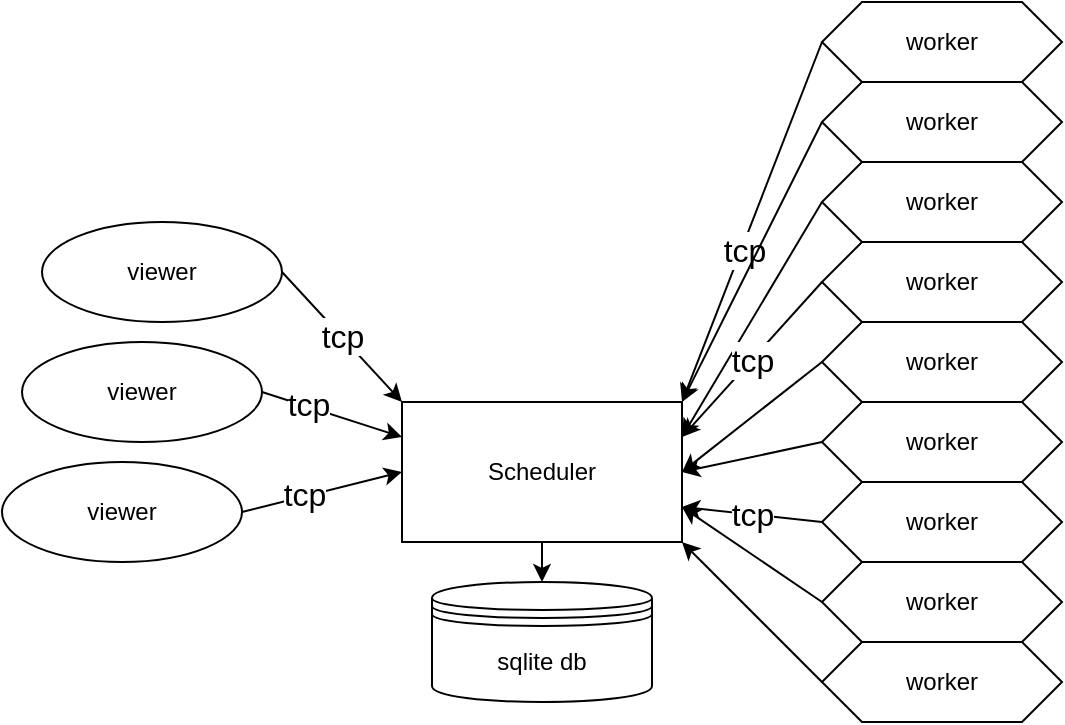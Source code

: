 <mxfile version="20.3.0" type="device"><diagram id="EYwc6ULH7cvL8ZZeWlbY" name="Page-1"><mxGraphModel dx="1102" dy="879" grid="1" gridSize="10" guides="1" tooltips="1" connect="1" arrows="1" fold="1" page="1" pageScale="1" pageWidth="850" pageHeight="1100" math="0" shadow="0"><root><mxCell id="0"/><mxCell id="1" parent="0"/><mxCell id="0AnHBcRKpEtnE1q7teVV-1" value="Scheduler" style="rounded=0;whiteSpace=wrap;html=1;" parent="1" vertex="1"><mxGeometry x="330" y="310" width="140" height="70" as="geometry"/></mxCell><mxCell id="0AnHBcRKpEtnE1q7teVV-2" value="sqlite db" style="shape=datastore;whiteSpace=wrap;html=1;" parent="1" vertex="1"><mxGeometry x="345" y="400" width="110" height="60" as="geometry"/></mxCell><mxCell id="0AnHBcRKpEtnE1q7teVV-3" value="" style="endArrow=classic;html=1;rounded=0;exitX=0.5;exitY=1;exitDx=0;exitDy=0;entryX=0.5;entryY=0;entryDx=0;entryDy=0;" parent="1" source="0AnHBcRKpEtnE1q7teVV-1" target="0AnHBcRKpEtnE1q7teVV-2" edge="1"><mxGeometry width="50" height="50" relative="1" as="geometry"><mxPoint x="400" y="470" as="sourcePoint"/><mxPoint x="450" y="420" as="targetPoint"/></mxGeometry></mxCell><mxCell id="0AnHBcRKpEtnE1q7teVV-4" value="viewer" style="ellipse;whiteSpace=wrap;html=1;" parent="1" vertex="1"><mxGeometry x="150" y="220" width="120" height="50" as="geometry"/></mxCell><mxCell id="0AnHBcRKpEtnE1q7teVV-5" value="&lt;font style=&quot;font-size: 16px;&quot;&gt;tcp&lt;/font&gt;" style="endArrow=classic;html=1;rounded=0;exitX=1;exitY=0.5;exitDx=0;exitDy=0;entryX=0;entryY=0;entryDx=0;entryDy=0;" parent="1" source="0AnHBcRKpEtnE1q7teVV-4" target="0AnHBcRKpEtnE1q7teVV-1" edge="1"><mxGeometry width="50" height="50" relative="1" as="geometry"><mxPoint x="400" y="470" as="sourcePoint"/><mxPoint x="450" y="420" as="targetPoint"/></mxGeometry></mxCell><mxCell id="0AnHBcRKpEtnE1q7teVV-6" value="viewer" style="ellipse;whiteSpace=wrap;html=1;" parent="1" vertex="1"><mxGeometry x="140" y="280" width="120" height="50" as="geometry"/></mxCell><mxCell id="0AnHBcRKpEtnE1q7teVV-7" value="" style="endArrow=classic;html=1;rounded=0;exitX=1;exitY=0.5;exitDx=0;exitDy=0;entryX=0;entryY=0.25;entryDx=0;entryDy=0;" parent="1" source="0AnHBcRKpEtnE1q7teVV-6" target="0AnHBcRKpEtnE1q7teVV-1" edge="1"><mxGeometry width="50" height="50" relative="1" as="geometry"><mxPoint x="400" y="530" as="sourcePoint"/><mxPoint x="330" y="370" as="targetPoint"/></mxGeometry></mxCell><mxCell id="hem8PacIfF6hFqUFUPu--2" value="tcp" style="edgeLabel;html=1;align=center;verticalAlign=middle;resizable=0;points=[];fontSize=16;" vertex="1" connectable="0" parent="0AnHBcRKpEtnE1q7teVV-7"><mxGeometry x="-0.354" y="1" relative="1" as="geometry"><mxPoint as="offset"/></mxGeometry></mxCell><mxCell id="0AnHBcRKpEtnE1q7teVV-8" value="viewer" style="ellipse;whiteSpace=wrap;html=1;" parent="1" vertex="1"><mxGeometry x="130" y="340" width="120" height="50" as="geometry"/></mxCell><mxCell id="0AnHBcRKpEtnE1q7teVV-9" value="" style="endArrow=classic;html=1;rounded=0;exitX=1;exitY=0.5;exitDx=0;exitDy=0;entryX=0;entryY=0.5;entryDx=0;entryDy=0;" parent="1" source="0AnHBcRKpEtnE1q7teVV-8" target="0AnHBcRKpEtnE1q7teVV-1" edge="1"><mxGeometry width="50" height="50" relative="1" as="geometry"><mxPoint x="400" y="590" as="sourcePoint"/><mxPoint x="330" y="430" as="targetPoint"/></mxGeometry></mxCell><mxCell id="hem8PacIfF6hFqUFUPu--3" value="tcp" style="edgeLabel;html=1;align=center;verticalAlign=middle;resizable=0;points=[];fontSize=16;" vertex="1" connectable="0" parent="0AnHBcRKpEtnE1q7teVV-9"><mxGeometry x="-0.241" y="1" relative="1" as="geometry"><mxPoint y="-1" as="offset"/></mxGeometry></mxCell><mxCell id="0AnHBcRKpEtnE1q7teVV-10" value="worker" style="shape=hexagon;perimeter=hexagonPerimeter2;whiteSpace=wrap;html=1;fixedSize=1;" parent="1" vertex="1"><mxGeometry x="540" y="110" width="120" height="40" as="geometry"/></mxCell><mxCell id="0AnHBcRKpEtnE1q7teVV-11" value="" style="endArrow=classic;html=1;rounded=0;exitX=0;exitY=0.5;exitDx=0;exitDy=0;entryX=1;entryY=0;entryDx=0;entryDy=0;" parent="1" source="0AnHBcRKpEtnE1q7teVV-10" target="0AnHBcRKpEtnE1q7teVV-1" edge="1"><mxGeometry width="50" height="50" relative="1" as="geometry"><mxPoint x="510" y="490" as="sourcePoint"/><mxPoint x="560" y="440" as="targetPoint"/></mxGeometry></mxCell><mxCell id="hem8PacIfF6hFqUFUPu--4" value="tcp" style="edgeLabel;html=1;align=center;verticalAlign=middle;resizable=0;points=[];fontSize=16;" vertex="1" connectable="0" parent="0AnHBcRKpEtnE1q7teVV-11"><mxGeometry x="0.15" y="1" relative="1" as="geometry"><mxPoint as="offset"/></mxGeometry></mxCell><mxCell id="0AnHBcRKpEtnE1q7teVV-13" value="worker" style="shape=hexagon;perimeter=hexagonPerimeter2;whiteSpace=wrap;html=1;fixedSize=1;" parent="1" vertex="1"><mxGeometry x="540" y="150" width="120" height="40" as="geometry"/></mxCell><mxCell id="0AnHBcRKpEtnE1q7teVV-14" value="" style="endArrow=classic;html=1;rounded=0;exitX=0;exitY=0.5;exitDx=0;exitDy=0;entryX=1;entryY=0;entryDx=0;entryDy=0;" parent="1" source="0AnHBcRKpEtnE1q7teVV-13" target="0AnHBcRKpEtnE1q7teVV-1" edge="1"><mxGeometry width="50" height="50" relative="1" as="geometry"><mxPoint x="510" y="530" as="sourcePoint"/><mxPoint x="470" y="350" as="targetPoint"/></mxGeometry></mxCell><mxCell id="0AnHBcRKpEtnE1q7teVV-15" value="worker" style="shape=hexagon;perimeter=hexagonPerimeter2;whiteSpace=wrap;html=1;fixedSize=1;" parent="1" vertex="1"><mxGeometry x="540" y="190" width="120" height="40" as="geometry"/></mxCell><mxCell id="0AnHBcRKpEtnE1q7teVV-16" value="" style="endArrow=classic;html=1;rounded=0;exitX=0;exitY=0.5;exitDx=0;exitDy=0;entryX=1;entryY=0.25;entryDx=0;entryDy=0;" parent="1" source="0AnHBcRKpEtnE1q7teVV-15" target="0AnHBcRKpEtnE1q7teVV-1" edge="1"><mxGeometry width="50" height="50" relative="1" as="geometry"><mxPoint x="510" y="570" as="sourcePoint"/><mxPoint x="470" y="390" as="targetPoint"/></mxGeometry></mxCell><mxCell id="0AnHBcRKpEtnE1q7teVV-17" value="worker" style="shape=hexagon;perimeter=hexagonPerimeter2;whiteSpace=wrap;html=1;fixedSize=1;" parent="1" vertex="1"><mxGeometry x="540" y="230" width="120" height="40" as="geometry"/></mxCell><mxCell id="0AnHBcRKpEtnE1q7teVV-18" value="&lt;font style=&quot;font-size: 16px;&quot;&gt;tcp&lt;/font&gt;" style="endArrow=classic;html=1;rounded=0;exitX=0;exitY=0.5;exitDx=0;exitDy=0;entryX=1;entryY=0.25;entryDx=0;entryDy=0;" parent="1" source="0AnHBcRKpEtnE1q7teVV-17" target="0AnHBcRKpEtnE1q7teVV-1" edge="1"><mxGeometry width="50" height="50" relative="1" as="geometry"><mxPoint x="510" y="610" as="sourcePoint"/><mxPoint x="470" y="430" as="targetPoint"/></mxGeometry></mxCell><mxCell id="0AnHBcRKpEtnE1q7teVV-19" value="worker" style="shape=hexagon;perimeter=hexagonPerimeter2;whiteSpace=wrap;html=1;fixedSize=1;" parent="1" vertex="1"><mxGeometry x="540" y="270" width="120" height="40" as="geometry"/></mxCell><mxCell id="0AnHBcRKpEtnE1q7teVV-20" value="" style="endArrow=classic;html=1;rounded=0;exitX=0;exitY=0.5;exitDx=0;exitDy=0;entryX=1;entryY=0.5;entryDx=0;entryDy=0;" parent="1" source="0AnHBcRKpEtnE1q7teVV-19" target="0AnHBcRKpEtnE1q7teVV-1" edge="1"><mxGeometry width="50" height="50" relative="1" as="geometry"><mxPoint x="510" y="650" as="sourcePoint"/><mxPoint x="470" y="470" as="targetPoint"/></mxGeometry></mxCell><mxCell id="0AnHBcRKpEtnE1q7teVV-21" value="worker" style="shape=hexagon;perimeter=hexagonPerimeter2;whiteSpace=wrap;html=1;fixedSize=1;" parent="1" vertex="1"><mxGeometry x="540" y="310" width="120" height="40" as="geometry"/></mxCell><mxCell id="0AnHBcRKpEtnE1q7teVV-22" value="" style="endArrow=classic;html=1;rounded=0;exitX=0;exitY=0.5;exitDx=0;exitDy=0;entryX=1;entryY=0.5;entryDx=0;entryDy=0;" parent="1" source="0AnHBcRKpEtnE1q7teVV-21" target="0AnHBcRKpEtnE1q7teVV-1" edge="1"><mxGeometry width="50" height="50" relative="1" as="geometry"><mxPoint x="510" y="690" as="sourcePoint"/><mxPoint x="470" y="510" as="targetPoint"/></mxGeometry></mxCell><mxCell id="0AnHBcRKpEtnE1q7teVV-23" value="worker" style="shape=hexagon;perimeter=hexagonPerimeter2;whiteSpace=wrap;html=1;fixedSize=1;" parent="1" vertex="1"><mxGeometry x="540" y="350" width="120" height="40" as="geometry"/></mxCell><mxCell id="0AnHBcRKpEtnE1q7teVV-24" value="&lt;font style=&quot;font-size: 16px;&quot;&gt;tcp&lt;/font&gt;" style="endArrow=classic;html=1;rounded=0;exitX=0;exitY=0.5;exitDx=0;exitDy=0;entryX=1;entryY=0.75;entryDx=0;entryDy=0;" parent="1" source="0AnHBcRKpEtnE1q7teVV-23" target="0AnHBcRKpEtnE1q7teVV-1" edge="1"><mxGeometry width="50" height="50" relative="1" as="geometry"><mxPoint x="510" y="730" as="sourcePoint"/><mxPoint x="470" y="550" as="targetPoint"/></mxGeometry></mxCell><mxCell id="0AnHBcRKpEtnE1q7teVV-25" value="worker" style="shape=hexagon;perimeter=hexagonPerimeter2;whiteSpace=wrap;html=1;fixedSize=1;" parent="1" vertex="1"><mxGeometry x="540" y="390" width="120" height="40" as="geometry"/></mxCell><mxCell id="0AnHBcRKpEtnE1q7teVV-26" value="" style="endArrow=classic;html=1;rounded=0;exitX=0;exitY=0.5;exitDx=0;exitDy=0;entryX=1;entryY=0.75;entryDx=0;entryDy=0;" parent="1" source="0AnHBcRKpEtnE1q7teVV-25" target="0AnHBcRKpEtnE1q7teVV-1" edge="1"><mxGeometry width="50" height="50" relative="1" as="geometry"><mxPoint x="510" y="770" as="sourcePoint"/><mxPoint x="470" y="590" as="targetPoint"/></mxGeometry></mxCell><mxCell id="0AnHBcRKpEtnE1q7teVV-27" value="worker" style="shape=hexagon;perimeter=hexagonPerimeter2;whiteSpace=wrap;html=1;fixedSize=1;" parent="1" vertex="1"><mxGeometry x="540" y="430" width="120" height="40" as="geometry"/></mxCell><mxCell id="0AnHBcRKpEtnE1q7teVV-28" value="" style="endArrow=classic;html=1;rounded=0;exitX=0;exitY=0.5;exitDx=0;exitDy=0;entryX=1;entryY=1;entryDx=0;entryDy=0;" parent="1" source="0AnHBcRKpEtnE1q7teVV-27" target="0AnHBcRKpEtnE1q7teVV-1" edge="1"><mxGeometry width="50" height="50" relative="1" as="geometry"><mxPoint x="510" y="810" as="sourcePoint"/><mxPoint x="470" y="630" as="targetPoint"/></mxGeometry></mxCell></root></mxGraphModel></diagram></mxfile>